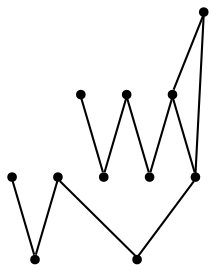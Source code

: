 graph {
  node [shape=point,comment="{\"directed\":false,\"doi\":\"10.1007/3-540-37623-2_8\",\"figure\":\"1 (2)\"}"]

  v0 [pos="1258.5334748801388,230.4393594915215"]
  v1 [pos="1192.2773518219346,986.1893798365736"]
  v2 [pos="1595.0647452723952,522.9394103541517"]
  v3 [pos="1574.562754974011,756.4393188014174"]
  v4 [pos="1474.0534799668737,321.93945104425586"]
  v5 [pos="1420.5485300298633,933.4393009994967"]
  v6 [pos="1194.2775514253053,674.6893391464694"]
  v7 [pos="1030.0122836438243,283.439237421209"]
  v8 [pos="976.5073337068136,894.4392984563652"]
  v9 [pos="876.4980529643543,459.9393035426282"]
  v10 [pos="855.9960944580644,693.4393391464694"]

  v10 -- v9 [id="-3",pos="855.9960944580644,693.4393391464694 876.4980529643543,459.9393035426282 876.4980529643543,459.9393035426282 876.4980529643543,459.9393035426282"]
  v8 -- v9 [id="-6",pos="976.5073337068136,894.4392984563652 876.4980529643543,459.9393035426282 876.4980529643543,459.9393035426282 876.4980529643543,459.9393035426282"]
  v8 -- v7 [id="-7",pos="976.5073337068136,894.4392984563652 1030.0122836438243,283.439237421209 1030.0122836438243,283.439237421209 1030.0122836438243,283.439237421209"]
  v6 -- v0 [id="-9",pos="1194.2775514253053,674.6893391464694 1258.5334748801388,230.4393594915215 1258.5334748801388,230.4393594915215 1258.5334748801388,230.4393594915215"]
  v6 -- v1 [id="-10",pos="1194.2775514253053,674.6893391464694 1192.2773518219346,986.1893798365736 1192.2773518219346,986.1893798365736 1192.2773518219346,986.1893798365736"]
  v1 -- v0 [id="-16",pos="1192.2773518219346,986.1893798365736 1258.5334748801388,230.4393594915215 1258.5334748801388,230.4393594915215 1258.5334748801388,230.4393594915215"]
  v1 -- v7 [id="-17",pos="1192.2773518219346,986.1893798365736 1030.0122836438243,283.439237421209 1030.0122836438243,283.439237421209 1030.0122836438243,283.439237421209"]
  v0 -- v5 [id="-24",pos="1258.5334748801388,230.4393594915215 1420.5485300298633,933.4393009994967 1420.5485300298633,933.4393009994967 1420.5485300298633,933.4393009994967"]
  v4 -- v3 [id="-28",pos="1474.0534799668737,321.93945104425586 1574.562754974011,756.4393188014174 1574.562754974011,756.4393188014174 1574.562754974011,756.4393188014174"]
  v4 -- v5 [id="-29",pos="1474.0534799668737,321.93945104425586 1420.5485300298633,933.4393009994967 1420.5485300298633,933.4393009994967 1420.5485300298633,933.4393009994967"]
  v2 -- v3 [id="-31",pos="1595.0647452723952,522.9394103541517 1574.562754974011,756.4393188014174 1574.562754974011,756.4393188014174 1574.562754974011,756.4393188014174"]
}
